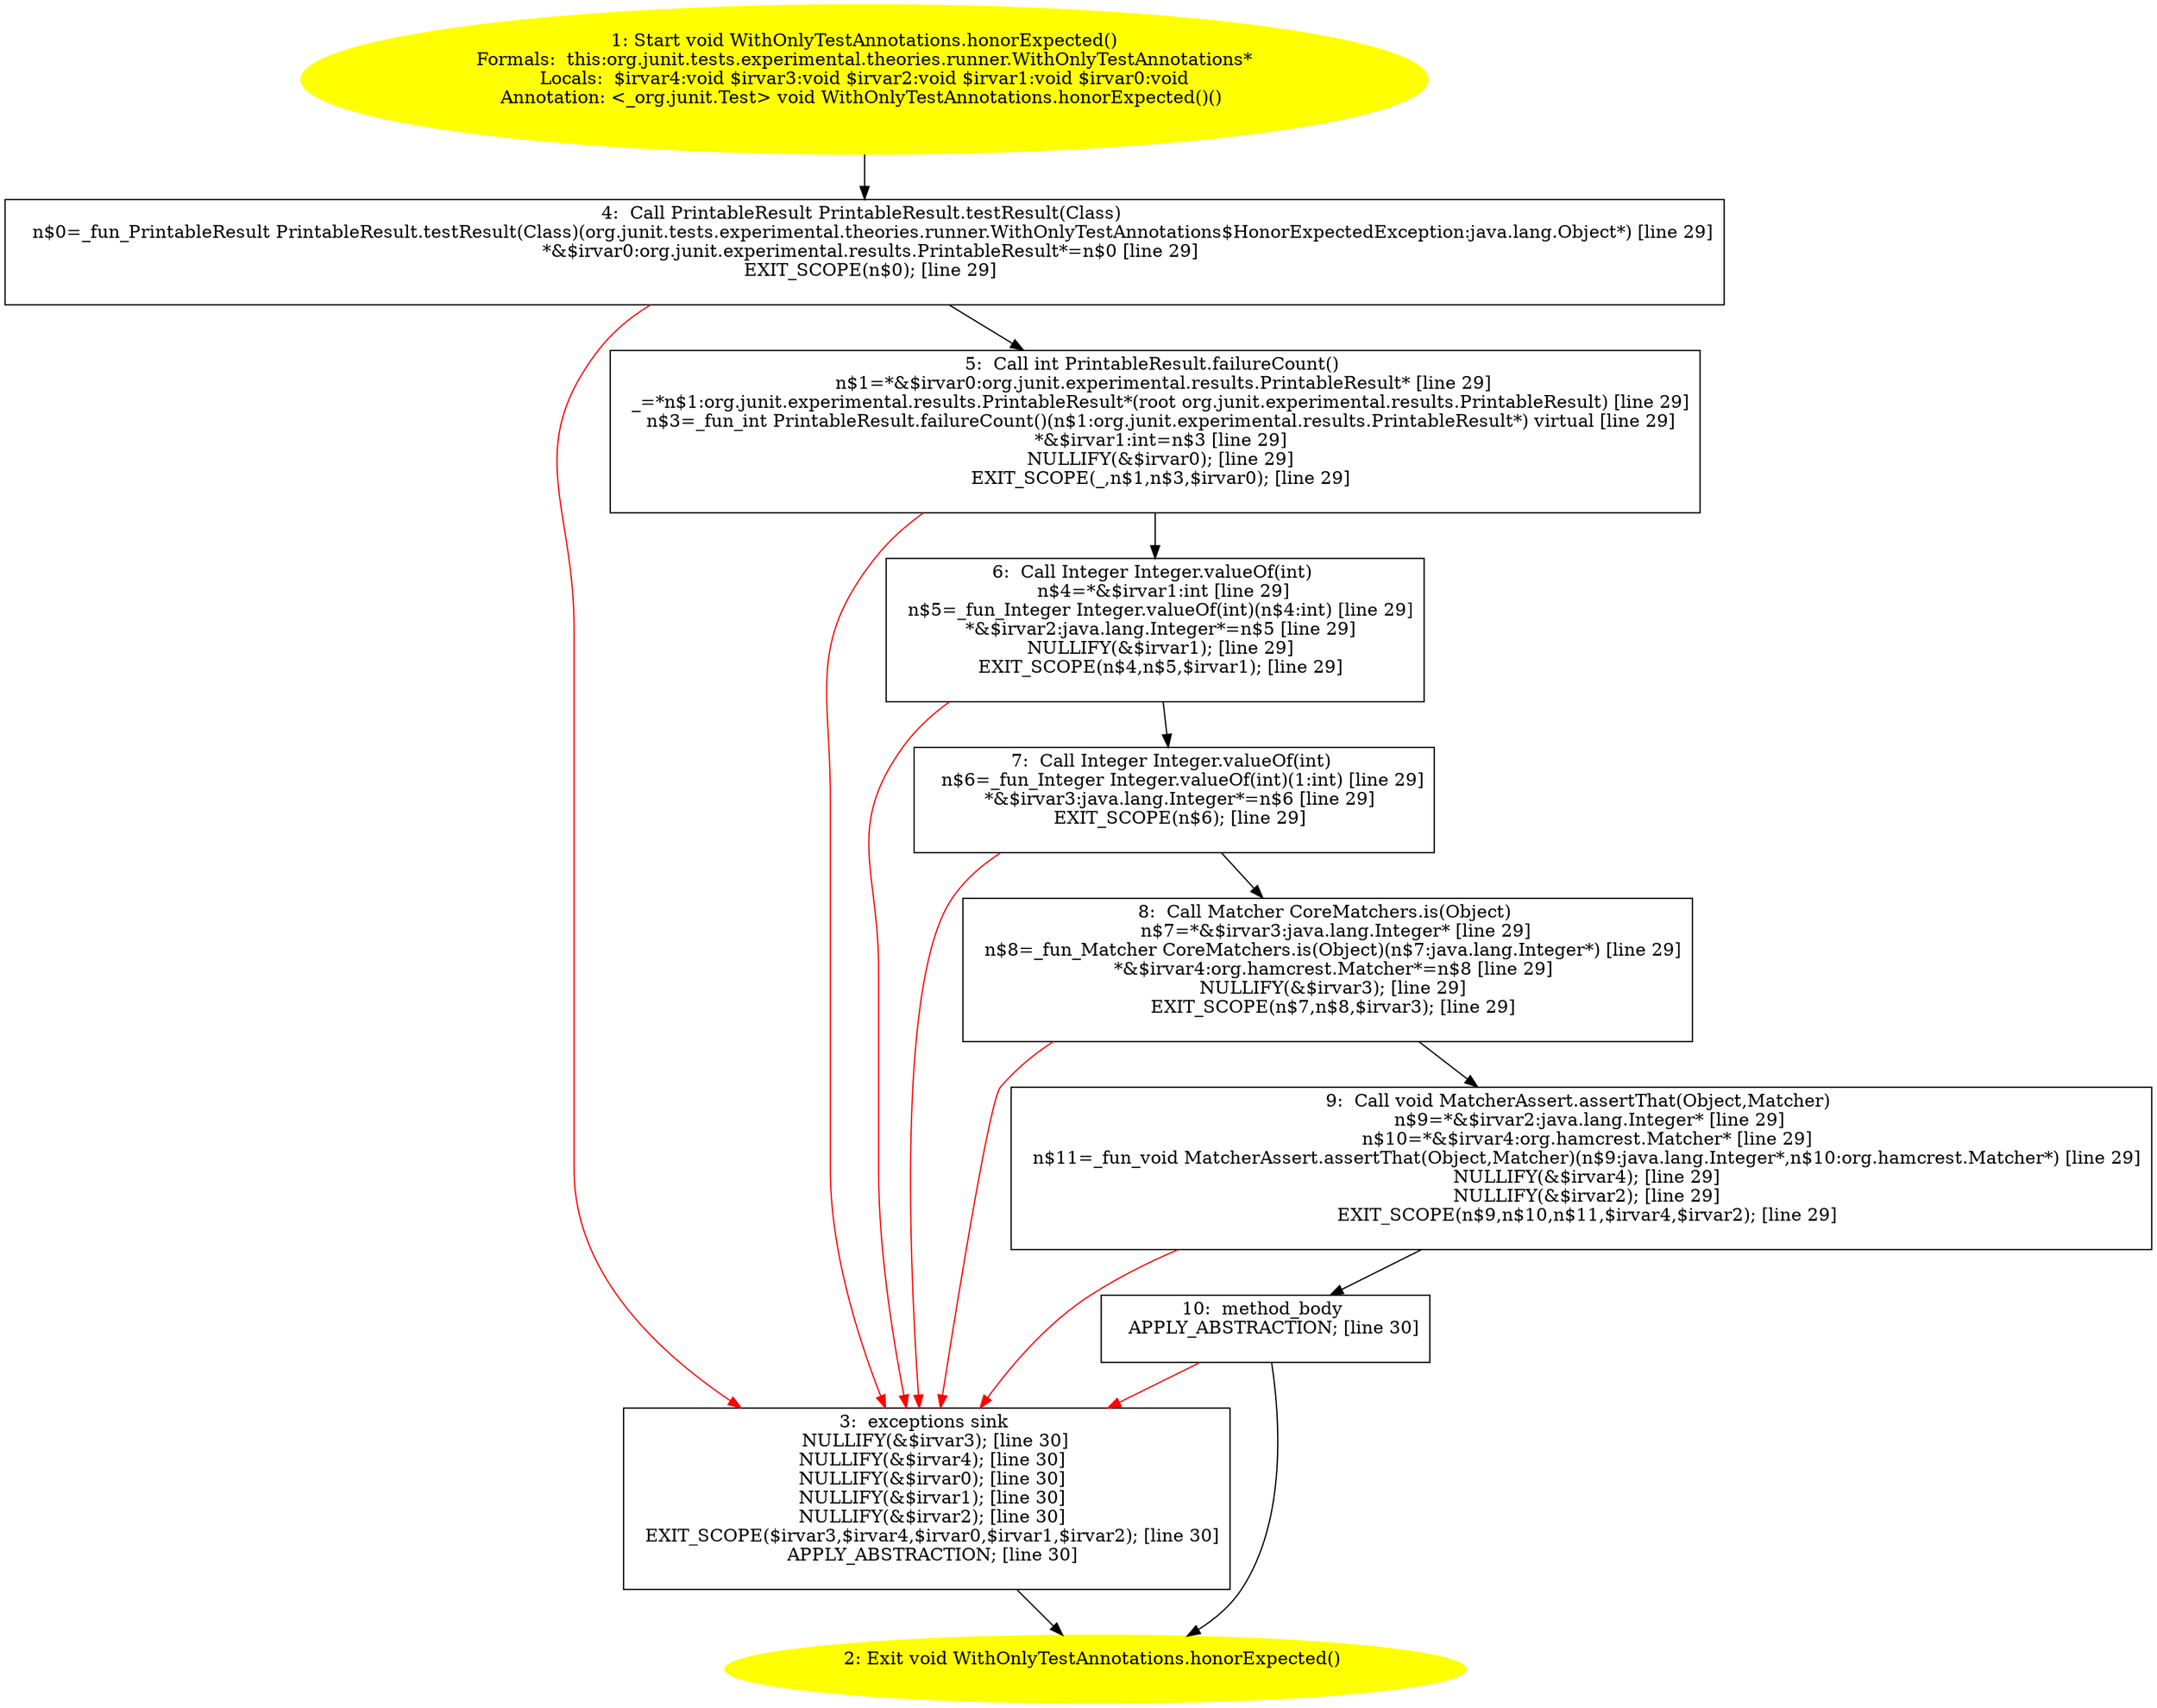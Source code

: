 /* @generated */
digraph cfg {
"org.junit.tests.experimental.theories.runner.WithOnlyTestAnnotations.honorExpected():void.4edb504673be3197a22892b71fe9c4c4_1" [label="1: Start void WithOnlyTestAnnotations.honorExpected()\nFormals:  this:org.junit.tests.experimental.theories.runner.WithOnlyTestAnnotations*\nLocals:  $irvar4:void $irvar3:void $irvar2:void $irvar1:void $irvar0:void\nAnnotation: <_org.junit.Test> void WithOnlyTestAnnotations.honorExpected()() \n  " color=yellow style=filled]
	

	 "org.junit.tests.experimental.theories.runner.WithOnlyTestAnnotations.honorExpected():void.4edb504673be3197a22892b71fe9c4c4_1" -> "org.junit.tests.experimental.theories.runner.WithOnlyTestAnnotations.honorExpected():void.4edb504673be3197a22892b71fe9c4c4_4" ;
"org.junit.tests.experimental.theories.runner.WithOnlyTestAnnotations.honorExpected():void.4edb504673be3197a22892b71fe9c4c4_2" [label="2: Exit void WithOnlyTestAnnotations.honorExpected() \n  " color=yellow style=filled]
	

"org.junit.tests.experimental.theories.runner.WithOnlyTestAnnotations.honorExpected():void.4edb504673be3197a22892b71fe9c4c4_3" [label="3:  exceptions sink \n   NULLIFY(&$irvar3); [line 30]\n  NULLIFY(&$irvar4); [line 30]\n  NULLIFY(&$irvar0); [line 30]\n  NULLIFY(&$irvar1); [line 30]\n  NULLIFY(&$irvar2); [line 30]\n  EXIT_SCOPE($irvar3,$irvar4,$irvar0,$irvar1,$irvar2); [line 30]\n  APPLY_ABSTRACTION; [line 30]\n " shape="box"]
	

	 "org.junit.tests.experimental.theories.runner.WithOnlyTestAnnotations.honorExpected():void.4edb504673be3197a22892b71fe9c4c4_3" -> "org.junit.tests.experimental.theories.runner.WithOnlyTestAnnotations.honorExpected():void.4edb504673be3197a22892b71fe9c4c4_2" ;
"org.junit.tests.experimental.theories.runner.WithOnlyTestAnnotations.honorExpected():void.4edb504673be3197a22892b71fe9c4c4_4" [label="4:  Call PrintableResult PrintableResult.testResult(Class) \n   n$0=_fun_PrintableResult PrintableResult.testResult(Class)(org.junit.tests.experimental.theories.runner.WithOnlyTestAnnotations$HonorExpectedException:java.lang.Object*) [line 29]\n  *&$irvar0:org.junit.experimental.results.PrintableResult*=n$0 [line 29]\n  EXIT_SCOPE(n$0); [line 29]\n " shape="box"]
	

	 "org.junit.tests.experimental.theories.runner.WithOnlyTestAnnotations.honorExpected():void.4edb504673be3197a22892b71fe9c4c4_4" -> "org.junit.tests.experimental.theories.runner.WithOnlyTestAnnotations.honorExpected():void.4edb504673be3197a22892b71fe9c4c4_5" ;
	 "org.junit.tests.experimental.theories.runner.WithOnlyTestAnnotations.honorExpected():void.4edb504673be3197a22892b71fe9c4c4_4" -> "org.junit.tests.experimental.theories.runner.WithOnlyTestAnnotations.honorExpected():void.4edb504673be3197a22892b71fe9c4c4_3" [color="red" ];
"org.junit.tests.experimental.theories.runner.WithOnlyTestAnnotations.honorExpected():void.4edb504673be3197a22892b71fe9c4c4_5" [label="5:  Call int PrintableResult.failureCount() \n   n$1=*&$irvar0:org.junit.experimental.results.PrintableResult* [line 29]\n  _=*n$1:org.junit.experimental.results.PrintableResult*(root org.junit.experimental.results.PrintableResult) [line 29]\n  n$3=_fun_int PrintableResult.failureCount()(n$1:org.junit.experimental.results.PrintableResult*) virtual [line 29]\n  *&$irvar1:int=n$3 [line 29]\n  NULLIFY(&$irvar0); [line 29]\n  EXIT_SCOPE(_,n$1,n$3,$irvar0); [line 29]\n " shape="box"]
	

	 "org.junit.tests.experimental.theories.runner.WithOnlyTestAnnotations.honorExpected():void.4edb504673be3197a22892b71fe9c4c4_5" -> "org.junit.tests.experimental.theories.runner.WithOnlyTestAnnotations.honorExpected():void.4edb504673be3197a22892b71fe9c4c4_6" ;
	 "org.junit.tests.experimental.theories.runner.WithOnlyTestAnnotations.honorExpected():void.4edb504673be3197a22892b71fe9c4c4_5" -> "org.junit.tests.experimental.theories.runner.WithOnlyTestAnnotations.honorExpected():void.4edb504673be3197a22892b71fe9c4c4_3" [color="red" ];
"org.junit.tests.experimental.theories.runner.WithOnlyTestAnnotations.honorExpected():void.4edb504673be3197a22892b71fe9c4c4_6" [label="6:  Call Integer Integer.valueOf(int) \n   n$4=*&$irvar1:int [line 29]\n  n$5=_fun_Integer Integer.valueOf(int)(n$4:int) [line 29]\n  *&$irvar2:java.lang.Integer*=n$5 [line 29]\n  NULLIFY(&$irvar1); [line 29]\n  EXIT_SCOPE(n$4,n$5,$irvar1); [line 29]\n " shape="box"]
	

	 "org.junit.tests.experimental.theories.runner.WithOnlyTestAnnotations.honorExpected():void.4edb504673be3197a22892b71fe9c4c4_6" -> "org.junit.tests.experimental.theories.runner.WithOnlyTestAnnotations.honorExpected():void.4edb504673be3197a22892b71fe9c4c4_7" ;
	 "org.junit.tests.experimental.theories.runner.WithOnlyTestAnnotations.honorExpected():void.4edb504673be3197a22892b71fe9c4c4_6" -> "org.junit.tests.experimental.theories.runner.WithOnlyTestAnnotations.honorExpected():void.4edb504673be3197a22892b71fe9c4c4_3" [color="red" ];
"org.junit.tests.experimental.theories.runner.WithOnlyTestAnnotations.honorExpected():void.4edb504673be3197a22892b71fe9c4c4_7" [label="7:  Call Integer Integer.valueOf(int) \n   n$6=_fun_Integer Integer.valueOf(int)(1:int) [line 29]\n  *&$irvar3:java.lang.Integer*=n$6 [line 29]\n  EXIT_SCOPE(n$6); [line 29]\n " shape="box"]
	

	 "org.junit.tests.experimental.theories.runner.WithOnlyTestAnnotations.honorExpected():void.4edb504673be3197a22892b71fe9c4c4_7" -> "org.junit.tests.experimental.theories.runner.WithOnlyTestAnnotations.honorExpected():void.4edb504673be3197a22892b71fe9c4c4_8" ;
	 "org.junit.tests.experimental.theories.runner.WithOnlyTestAnnotations.honorExpected():void.4edb504673be3197a22892b71fe9c4c4_7" -> "org.junit.tests.experimental.theories.runner.WithOnlyTestAnnotations.honorExpected():void.4edb504673be3197a22892b71fe9c4c4_3" [color="red" ];
"org.junit.tests.experimental.theories.runner.WithOnlyTestAnnotations.honorExpected():void.4edb504673be3197a22892b71fe9c4c4_8" [label="8:  Call Matcher CoreMatchers.is(Object) \n   n$7=*&$irvar3:java.lang.Integer* [line 29]\n  n$8=_fun_Matcher CoreMatchers.is(Object)(n$7:java.lang.Integer*) [line 29]\n  *&$irvar4:org.hamcrest.Matcher*=n$8 [line 29]\n  NULLIFY(&$irvar3); [line 29]\n  EXIT_SCOPE(n$7,n$8,$irvar3); [line 29]\n " shape="box"]
	

	 "org.junit.tests.experimental.theories.runner.WithOnlyTestAnnotations.honorExpected():void.4edb504673be3197a22892b71fe9c4c4_8" -> "org.junit.tests.experimental.theories.runner.WithOnlyTestAnnotations.honorExpected():void.4edb504673be3197a22892b71fe9c4c4_9" ;
	 "org.junit.tests.experimental.theories.runner.WithOnlyTestAnnotations.honorExpected():void.4edb504673be3197a22892b71fe9c4c4_8" -> "org.junit.tests.experimental.theories.runner.WithOnlyTestAnnotations.honorExpected():void.4edb504673be3197a22892b71fe9c4c4_3" [color="red" ];
"org.junit.tests.experimental.theories.runner.WithOnlyTestAnnotations.honorExpected():void.4edb504673be3197a22892b71fe9c4c4_9" [label="9:  Call void MatcherAssert.assertThat(Object,Matcher) \n   n$9=*&$irvar2:java.lang.Integer* [line 29]\n  n$10=*&$irvar4:org.hamcrest.Matcher* [line 29]\n  n$11=_fun_void MatcherAssert.assertThat(Object,Matcher)(n$9:java.lang.Integer*,n$10:org.hamcrest.Matcher*) [line 29]\n  NULLIFY(&$irvar4); [line 29]\n  NULLIFY(&$irvar2); [line 29]\n  EXIT_SCOPE(n$9,n$10,n$11,$irvar4,$irvar2); [line 29]\n " shape="box"]
	

	 "org.junit.tests.experimental.theories.runner.WithOnlyTestAnnotations.honorExpected():void.4edb504673be3197a22892b71fe9c4c4_9" -> "org.junit.tests.experimental.theories.runner.WithOnlyTestAnnotations.honorExpected():void.4edb504673be3197a22892b71fe9c4c4_10" ;
	 "org.junit.tests.experimental.theories.runner.WithOnlyTestAnnotations.honorExpected():void.4edb504673be3197a22892b71fe9c4c4_9" -> "org.junit.tests.experimental.theories.runner.WithOnlyTestAnnotations.honorExpected():void.4edb504673be3197a22892b71fe9c4c4_3" [color="red" ];
"org.junit.tests.experimental.theories.runner.WithOnlyTestAnnotations.honorExpected():void.4edb504673be3197a22892b71fe9c4c4_10" [label="10:  method_body \n   APPLY_ABSTRACTION; [line 30]\n " shape="box"]
	

	 "org.junit.tests.experimental.theories.runner.WithOnlyTestAnnotations.honorExpected():void.4edb504673be3197a22892b71fe9c4c4_10" -> "org.junit.tests.experimental.theories.runner.WithOnlyTestAnnotations.honorExpected():void.4edb504673be3197a22892b71fe9c4c4_2" ;
	 "org.junit.tests.experimental.theories.runner.WithOnlyTestAnnotations.honorExpected():void.4edb504673be3197a22892b71fe9c4c4_10" -> "org.junit.tests.experimental.theories.runner.WithOnlyTestAnnotations.honorExpected():void.4edb504673be3197a22892b71fe9c4c4_3" [color="red" ];
}
